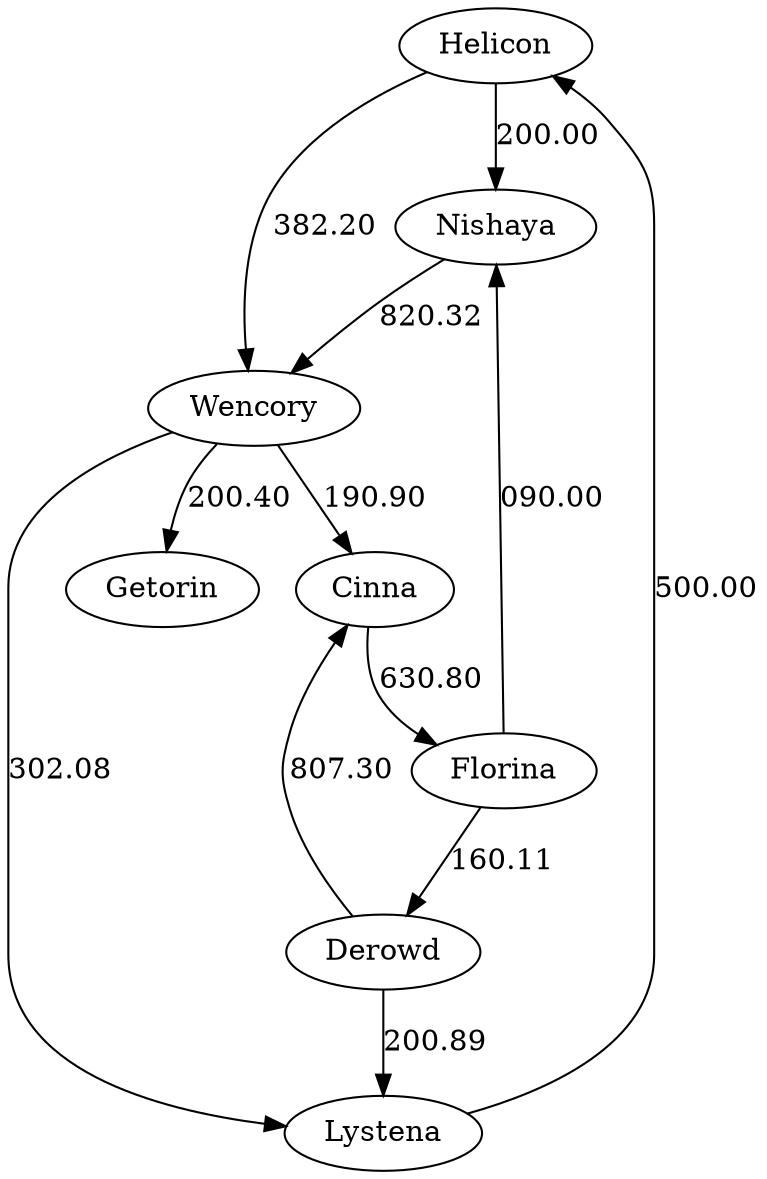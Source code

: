 digraph
{
    "Helicon" -> "Nishaya" [label = "200.00"];
    "Helicon" -> "Wencory" [label = "382.20"];
    "Nishaya" -> "Wencory" [label = "820.32"];
    "Wencory" -> "Getorin" [label = "200.40"];
    "Wencory" -> "Cinna"   [label = "190.90"];
    "Wencory" -> "Lystena" [label = "302.08"];
    "Lystena" -> "Helicon" [label = "500.00"];
    "Cinna"   -> "Florina" [label = "630.80"];
    "Florina" -> "Nishaya" [label = "090.00"];
    "Florina" -> "Derowd"  [label = "160.11"];
    "Derowd"  -> "Cinna"   [label = "807.30"];
    "Derowd"  -> "Lystena" [label = "200.89"];
}
